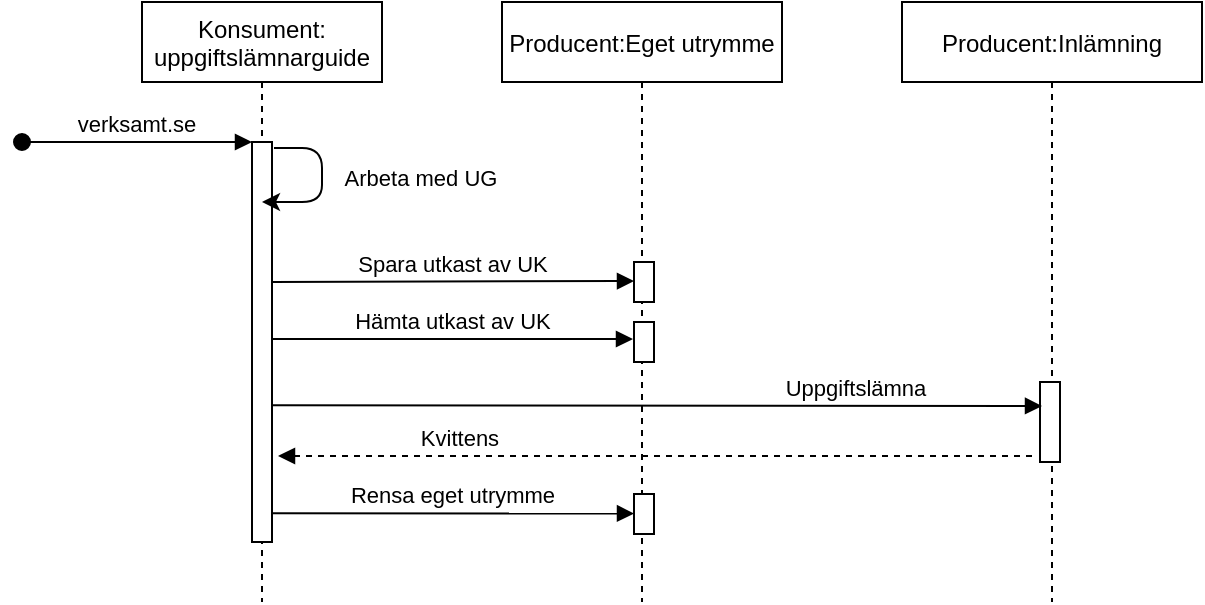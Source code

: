 <mxfile version="13.6.6" type="github">
  <diagram id="kgpKYQtTHZ0yAKxKKP6v" name="Page-1">
    <mxGraphModel dx="946" dy="591" grid="1" gridSize="10" guides="1" tooltips="1" connect="1" arrows="1" fold="1" page="1" pageScale="1" pageWidth="850" pageHeight="1100" math="0" shadow="0">
      <root>
        <mxCell id="0" />
        <mxCell id="1" parent="0" />
        <mxCell id="3nuBFxr9cyL0pnOWT2aG-1" value="Konsument:&#xa;uppgiftslämnarguide" style="shape=umlLifeline;perimeter=lifelinePerimeter;container=1;collapsible=0;recursiveResize=0;rounded=0;shadow=0;strokeWidth=1;" parent="1" vertex="1">
          <mxGeometry x="110" y="80" width="120" height="300" as="geometry" />
        </mxCell>
        <mxCell id="3nuBFxr9cyL0pnOWT2aG-2" value="" style="points=[];perimeter=orthogonalPerimeter;rounded=0;shadow=0;strokeWidth=1;" parent="3nuBFxr9cyL0pnOWT2aG-1" vertex="1">
          <mxGeometry x="55" y="70" width="10" height="200" as="geometry" />
        </mxCell>
        <mxCell id="3nuBFxr9cyL0pnOWT2aG-3" value="verksamt.se" style="verticalAlign=bottom;startArrow=oval;endArrow=block;startSize=8;shadow=0;strokeWidth=1;" parent="3nuBFxr9cyL0pnOWT2aG-1" target="3nuBFxr9cyL0pnOWT2aG-2" edge="1">
          <mxGeometry relative="1" as="geometry">
            <mxPoint x="-60" y="70" as="sourcePoint" />
          </mxGeometry>
        </mxCell>
        <mxCell id="2TnwTBx_zOCicmpnO_j_-2" value="Arbeta med UG" style="endArrow=classic;html=1;exitX=1.1;exitY=0.015;exitDx=0;exitDy=0;exitPerimeter=0;" edge="1" parent="3nuBFxr9cyL0pnOWT2aG-1" source="3nuBFxr9cyL0pnOWT2aG-2" target="3nuBFxr9cyL0pnOWT2aG-1">
          <mxGeometry x="0.287" y="-51" width="50" height="50" relative="1" as="geometry">
            <mxPoint x="280" y="250" as="sourcePoint" />
            <mxPoint x="80" y="100" as="targetPoint" />
            <Array as="points">
              <mxPoint x="90" y="73" />
              <mxPoint x="90" y="100" />
            </Array>
            <mxPoint x="50" y="39" as="offset" />
          </mxGeometry>
        </mxCell>
        <mxCell id="3nuBFxr9cyL0pnOWT2aG-5" value="Producent:Eget utrymme" style="shape=umlLifeline;perimeter=lifelinePerimeter;container=1;collapsible=0;recursiveResize=0;rounded=0;shadow=0;strokeWidth=1;" parent="1" vertex="1">
          <mxGeometry x="290" y="80" width="140" height="300" as="geometry" />
        </mxCell>
        <mxCell id="3nuBFxr9cyL0pnOWT2aG-6" value="" style="points=[];perimeter=orthogonalPerimeter;rounded=0;shadow=0;strokeWidth=1;" parent="3nuBFxr9cyL0pnOWT2aG-5" vertex="1">
          <mxGeometry x="66" y="130" width="10" height="20" as="geometry" />
        </mxCell>
        <mxCell id="3nuBFxr9cyL0pnOWT2aG-8" value="Spara utkast av UK" style="verticalAlign=bottom;endArrow=block;shadow=0;strokeWidth=1;entryX=0;entryY=0.475;entryDx=0;entryDy=0;entryPerimeter=0;" parent="1" target="3nuBFxr9cyL0pnOWT2aG-6" edge="1">
          <mxGeometry relative="1" as="geometry">
            <mxPoint x="175" y="220" as="sourcePoint" />
            <mxPoint x="350" y="221" as="targetPoint" />
          </mxGeometry>
        </mxCell>
        <mxCell id="2TnwTBx_zOCicmpnO_j_-3" value="Producent:Inlämning" style="shape=umlLifeline;perimeter=lifelinePerimeter;container=1;collapsible=0;recursiveResize=0;rounded=0;shadow=0;strokeWidth=1;" vertex="1" parent="1">
          <mxGeometry x="490" y="80" width="150" height="300" as="geometry" />
        </mxCell>
        <mxCell id="2TnwTBx_zOCicmpnO_j_-4" value="" style="points=[];perimeter=orthogonalPerimeter;rounded=0;shadow=0;strokeWidth=1;" vertex="1" parent="2TnwTBx_zOCicmpnO_j_-3">
          <mxGeometry x="69" y="190" width="10" height="40" as="geometry" />
        </mxCell>
        <mxCell id="2TnwTBx_zOCicmpnO_j_-7" value="" style="points=[];perimeter=orthogonalPerimeter;rounded=0;shadow=0;strokeWidth=1;" vertex="1" parent="1">
          <mxGeometry x="356" y="240" width="10" height="20" as="geometry" />
        </mxCell>
        <mxCell id="2TnwTBx_zOCicmpnO_j_-8" value="Hämta utkast av UK" style="verticalAlign=bottom;endArrow=block;shadow=0;strokeWidth=1;entryX=-0.05;entryY=0.425;entryDx=0;entryDy=0;entryPerimeter=0;" edge="1" parent="1" source="3nuBFxr9cyL0pnOWT2aG-2" target="2TnwTBx_zOCicmpnO_j_-7">
          <mxGeometry relative="1" as="geometry">
            <mxPoint x="175" y="251.0" as="sourcePoint" />
            <mxPoint x="350" y="249" as="targetPoint" />
          </mxGeometry>
        </mxCell>
        <mxCell id="2TnwTBx_zOCicmpnO_j_-9" value="Uppgiftslämna" style="verticalAlign=bottom;endArrow=block;shadow=0;strokeWidth=1;exitX=1.05;exitY=0.658;exitDx=0;exitDy=0;exitPerimeter=0;" edge="1" parent="1" source="3nuBFxr9cyL0pnOWT2aG-2">
          <mxGeometry x="0.517" relative="1" as="geometry">
            <mxPoint x="180" y="282" as="sourcePoint" />
            <mxPoint x="560" y="282" as="targetPoint" />
            <mxPoint as="offset" />
          </mxGeometry>
        </mxCell>
        <mxCell id="2TnwTBx_zOCicmpnO_j_-11" value="Kvittens" style="verticalAlign=bottom;endArrow=block;shadow=0;strokeWidth=1;exitX=-0.4;exitY=0.67;exitDx=0;exitDy=0;exitPerimeter=0;dashed=1;" edge="1" parent="1">
          <mxGeometry x="0.517" relative="1" as="geometry">
            <mxPoint x="555" y="307" as="sourcePoint" />
            <mxPoint x="178" y="307" as="targetPoint" />
            <mxPoint as="offset" />
          </mxGeometry>
        </mxCell>
        <mxCell id="2TnwTBx_zOCicmpnO_j_-12" value="" style="points=[];perimeter=orthogonalPerimeter;rounded=0;shadow=0;strokeWidth=1;" vertex="1" parent="1">
          <mxGeometry x="356" y="326" width="10" height="20" as="geometry" />
        </mxCell>
        <mxCell id="2TnwTBx_zOCicmpnO_j_-13" value="Rensa eget utrymme" style="verticalAlign=bottom;endArrow=block;entryX=0.486;entryY=0.463;shadow=0;strokeWidth=1;entryDx=0;entryDy=0;entryPerimeter=0;exitX=0.95;exitY=0.928;exitDx=0;exitDy=0;exitPerimeter=0;" edge="1" parent="1" source="3nuBFxr9cyL0pnOWT2aG-2">
          <mxGeometry relative="1" as="geometry">
            <mxPoint x="180" y="336" as="sourcePoint" />
            <mxPoint x="356.0" y="335.75" as="targetPoint" />
          </mxGeometry>
        </mxCell>
      </root>
    </mxGraphModel>
  </diagram>
</mxfile>
